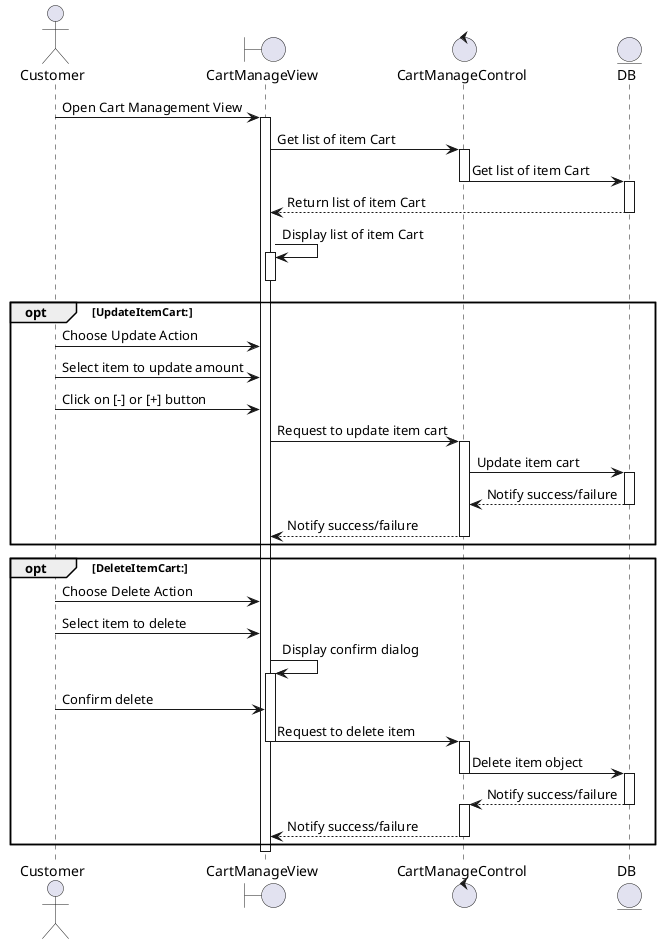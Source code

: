 @startuml 
actor Customer 
boundary CartManageView 
control CartManageControl
entity DB 

Customer -> CartManageView: Open Cart Management View
activate CartManageView 
CartManageView -> CartManageControl : Get list of item Cart
activate CartManageControl 
CartManageControl -> DB: Get list of item Cart
deactivate CartManageControl
activate DB
DB --> CartManageView: Return list of item Cart
deactivate DB
CartManageView -> CartManageView: Display list of item Cart
activate CartManageView 
deactivate CartManageView 

opt UpdateItemCart:
    Customer -> CartManageView: Choose Update Action
    Customer -> CartManageView: Select item to update amount

    Customer-> CartManageView : Click on [-] or [+] button
    CartManageView -> CartManageControl: Request to update item cart
    activate CartManageControl    

    CartManageControl -> DB: Update item cart
    activate DB

    DB--> CartManageControl : Notify success/failure
    deactivate DB
    CartManageControl --> CartManageView: Notify success/failure
    deactivate CartManageControl
end  

opt DeleteItemCart:
    Customer -> CartManageView: Choose Delete Action
    Customer -> CartManageView: Select item to delete
    CartManageView -> CartManageView: Display confirm dialog
    activate CartManageView
    Customer -> CartManageView: Confirm delete
    
    CartManageView -> CartManageControl: Request to delete item
    deactivate CartManageView
    activate CartManageControl    

    CartManageControl -> DB: Delete item object
    deactivate CartManageControl
    activate DB
    DB--> CartManageControl : Notify success/failure
    deactivate DB
    activate CartManageControl
    CartManageControl --> CartManageView: Notify success/failure
    deactivate CartManageControl
end  

   deactivate CartManageView 
@enduml
